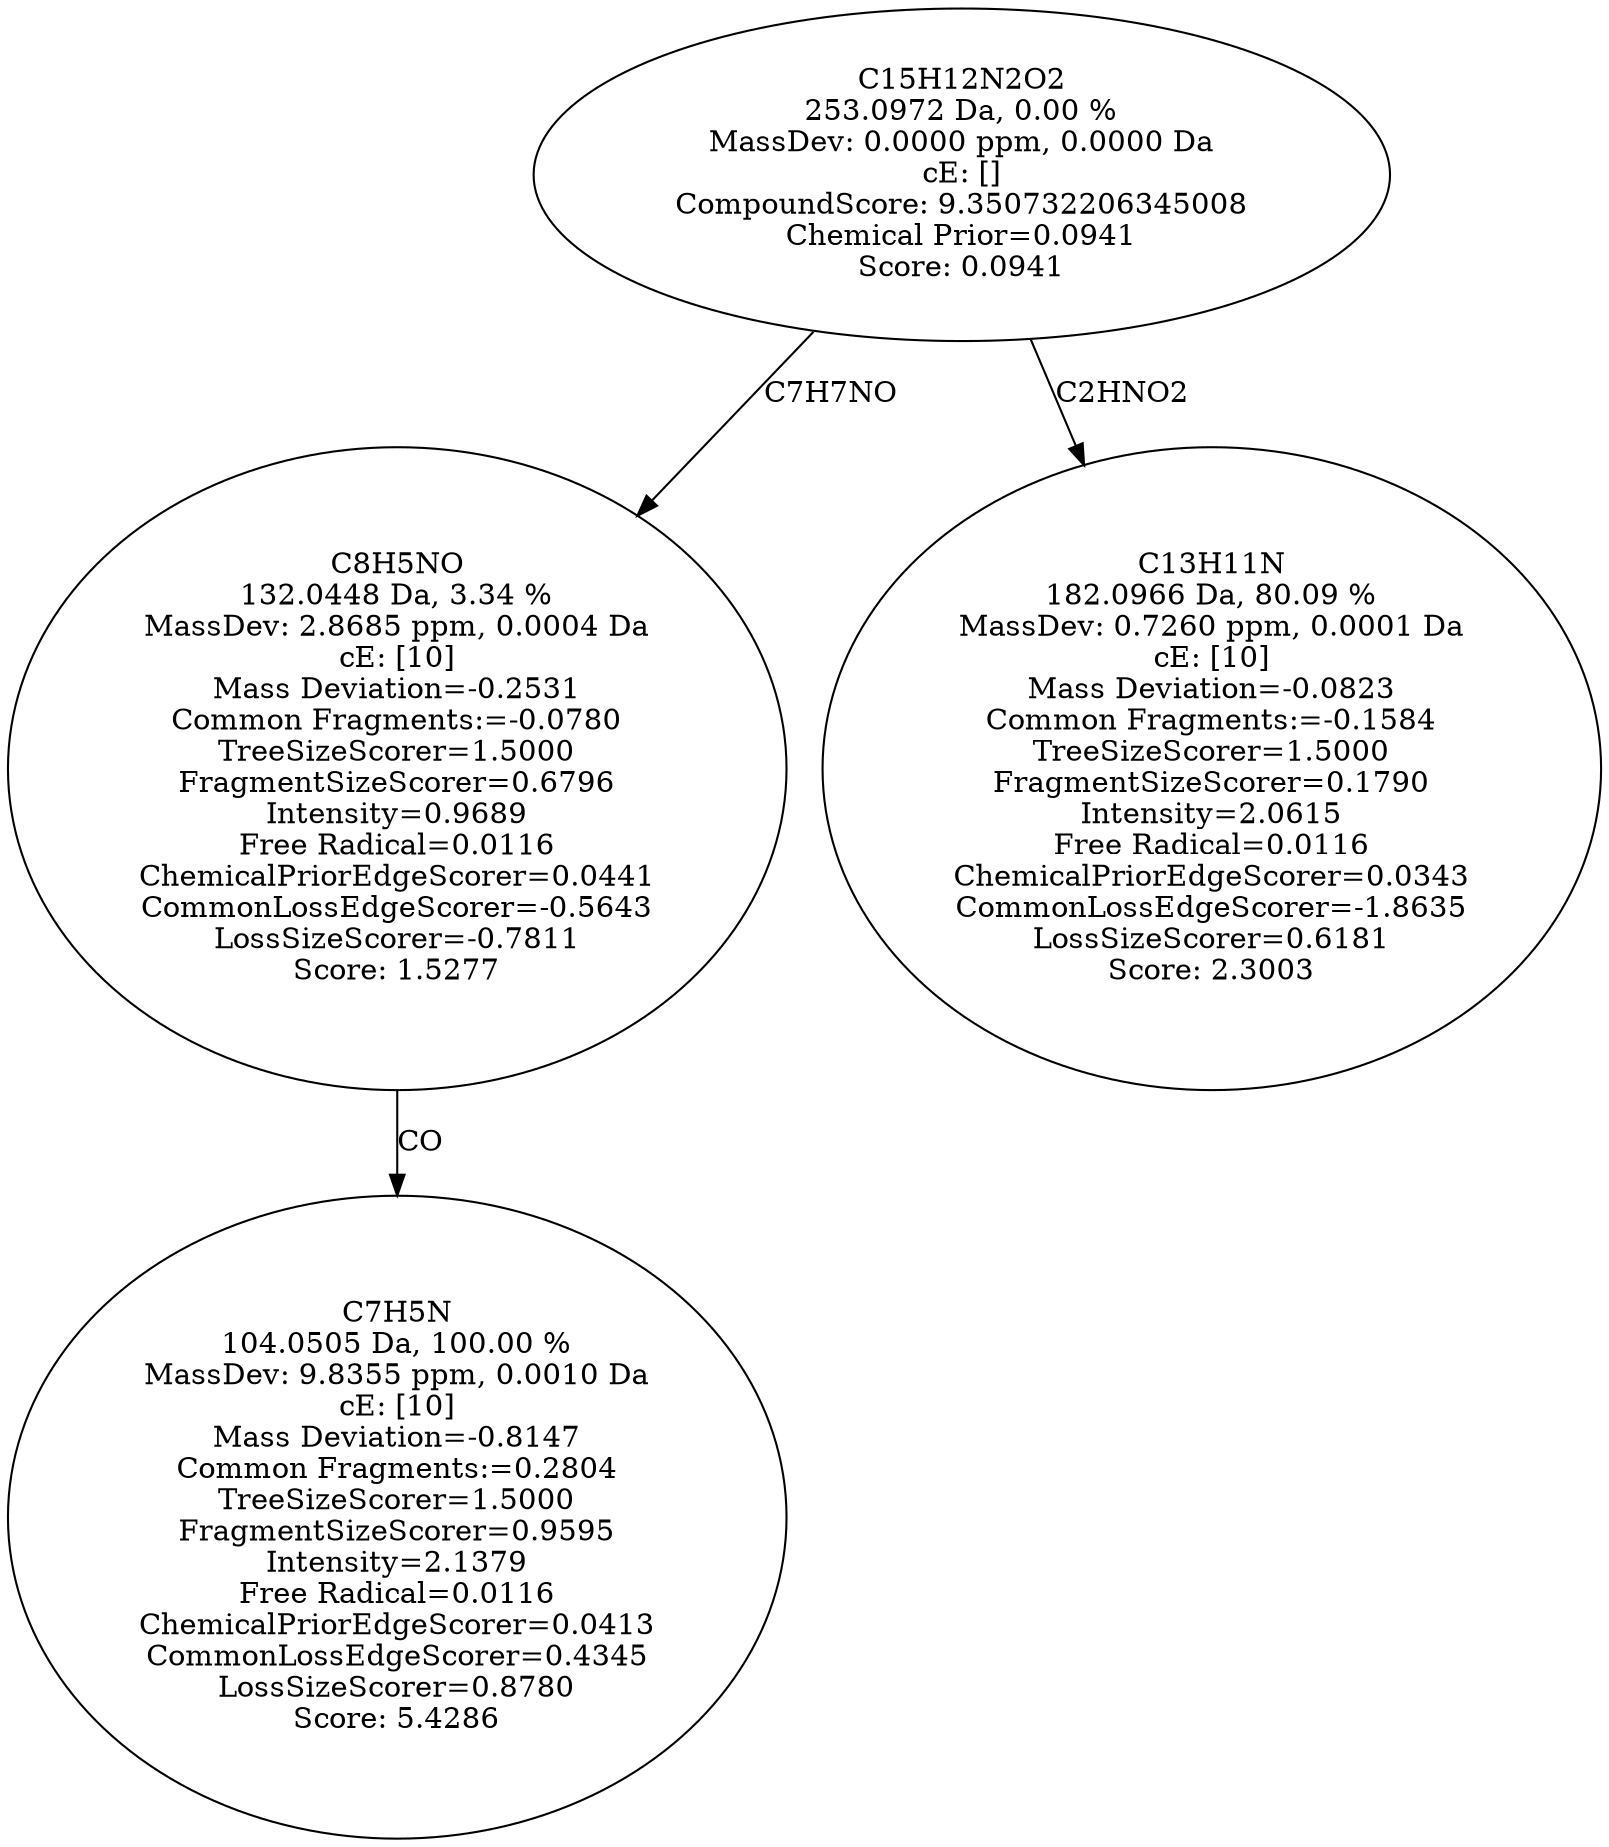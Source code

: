strict digraph {
v1 [label="C7H5N\n104.0505 Da, 100.00 %\nMassDev: 9.8355 ppm, 0.0010 Da\ncE: [10]\nMass Deviation=-0.8147\nCommon Fragments:=0.2804\nTreeSizeScorer=1.5000\nFragmentSizeScorer=0.9595\nIntensity=2.1379\nFree Radical=0.0116\nChemicalPriorEdgeScorer=0.0413\nCommonLossEdgeScorer=0.4345\nLossSizeScorer=0.8780\nScore: 5.4286"];
v2 [label="C8H5NO\n132.0448 Da, 3.34 %\nMassDev: 2.8685 ppm, 0.0004 Da\ncE: [10]\nMass Deviation=-0.2531\nCommon Fragments:=-0.0780\nTreeSizeScorer=1.5000\nFragmentSizeScorer=0.6796\nIntensity=0.9689\nFree Radical=0.0116\nChemicalPriorEdgeScorer=0.0441\nCommonLossEdgeScorer=-0.5643\nLossSizeScorer=-0.7811\nScore: 1.5277"];
v3 [label="C13H11N\n182.0966 Da, 80.09 %\nMassDev: 0.7260 ppm, 0.0001 Da\ncE: [10]\nMass Deviation=-0.0823\nCommon Fragments:=-0.1584\nTreeSizeScorer=1.5000\nFragmentSizeScorer=0.1790\nIntensity=2.0615\nFree Radical=0.0116\nChemicalPriorEdgeScorer=0.0343\nCommonLossEdgeScorer=-1.8635\nLossSizeScorer=0.6181\nScore: 2.3003"];
v4 [label="C15H12N2O2\n253.0972 Da, 0.00 %\nMassDev: 0.0000 ppm, 0.0000 Da\ncE: []\nCompoundScore: 9.350732206345008\nChemical Prior=0.0941\nScore: 0.0941"];
v2 -> v1 [label="CO"];
v4 -> v2 [label="C7H7NO"];
v4 -> v3 [label="C2HNO2"];
}